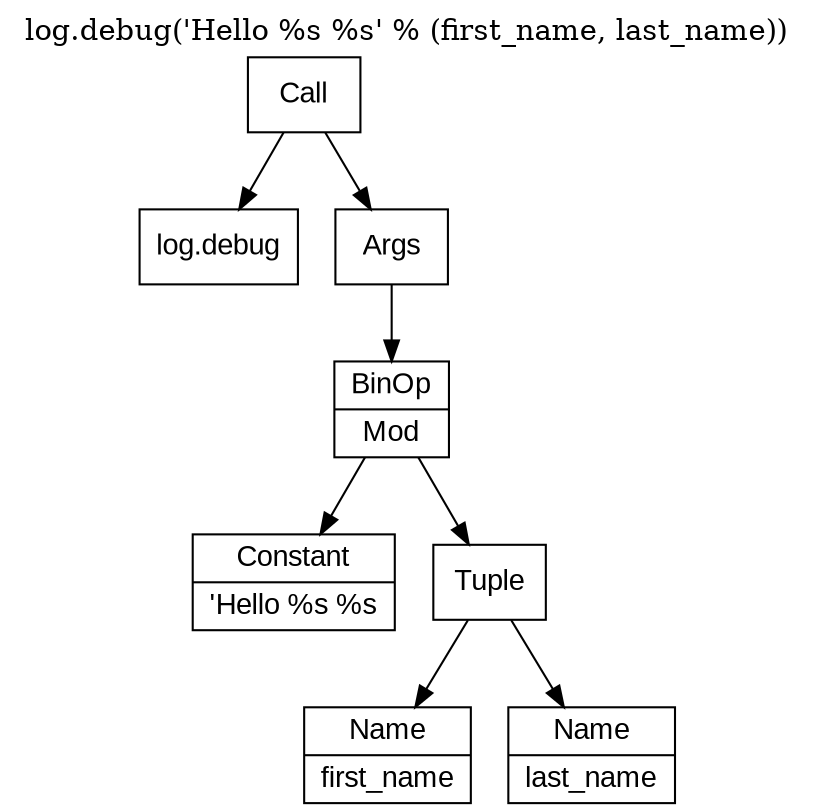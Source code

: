 digraph simple {
	label = "log.debug('Hello %s %s' % (first_name, last_name))"
	labelloc = "t"
	node [shape=record fontname=Arial]
	
	call [label="Call"]
	func [label="log.debug"]
	args [label="Args"]
	binop [label="{BinOp|Mod}"]
	lhs [label="{Constant|'Hello %s %s}"]
	tuple [label="Tuple"]
	arg1 [label="{Name|first_name}"]
	arg2 [label="{Name|last_name}"]
	
	call -> func 
	call -> args
	args -> binop 
	binop -> lhs
	binop -> tuple
	tuple -> arg1
	tuple -> arg2
}